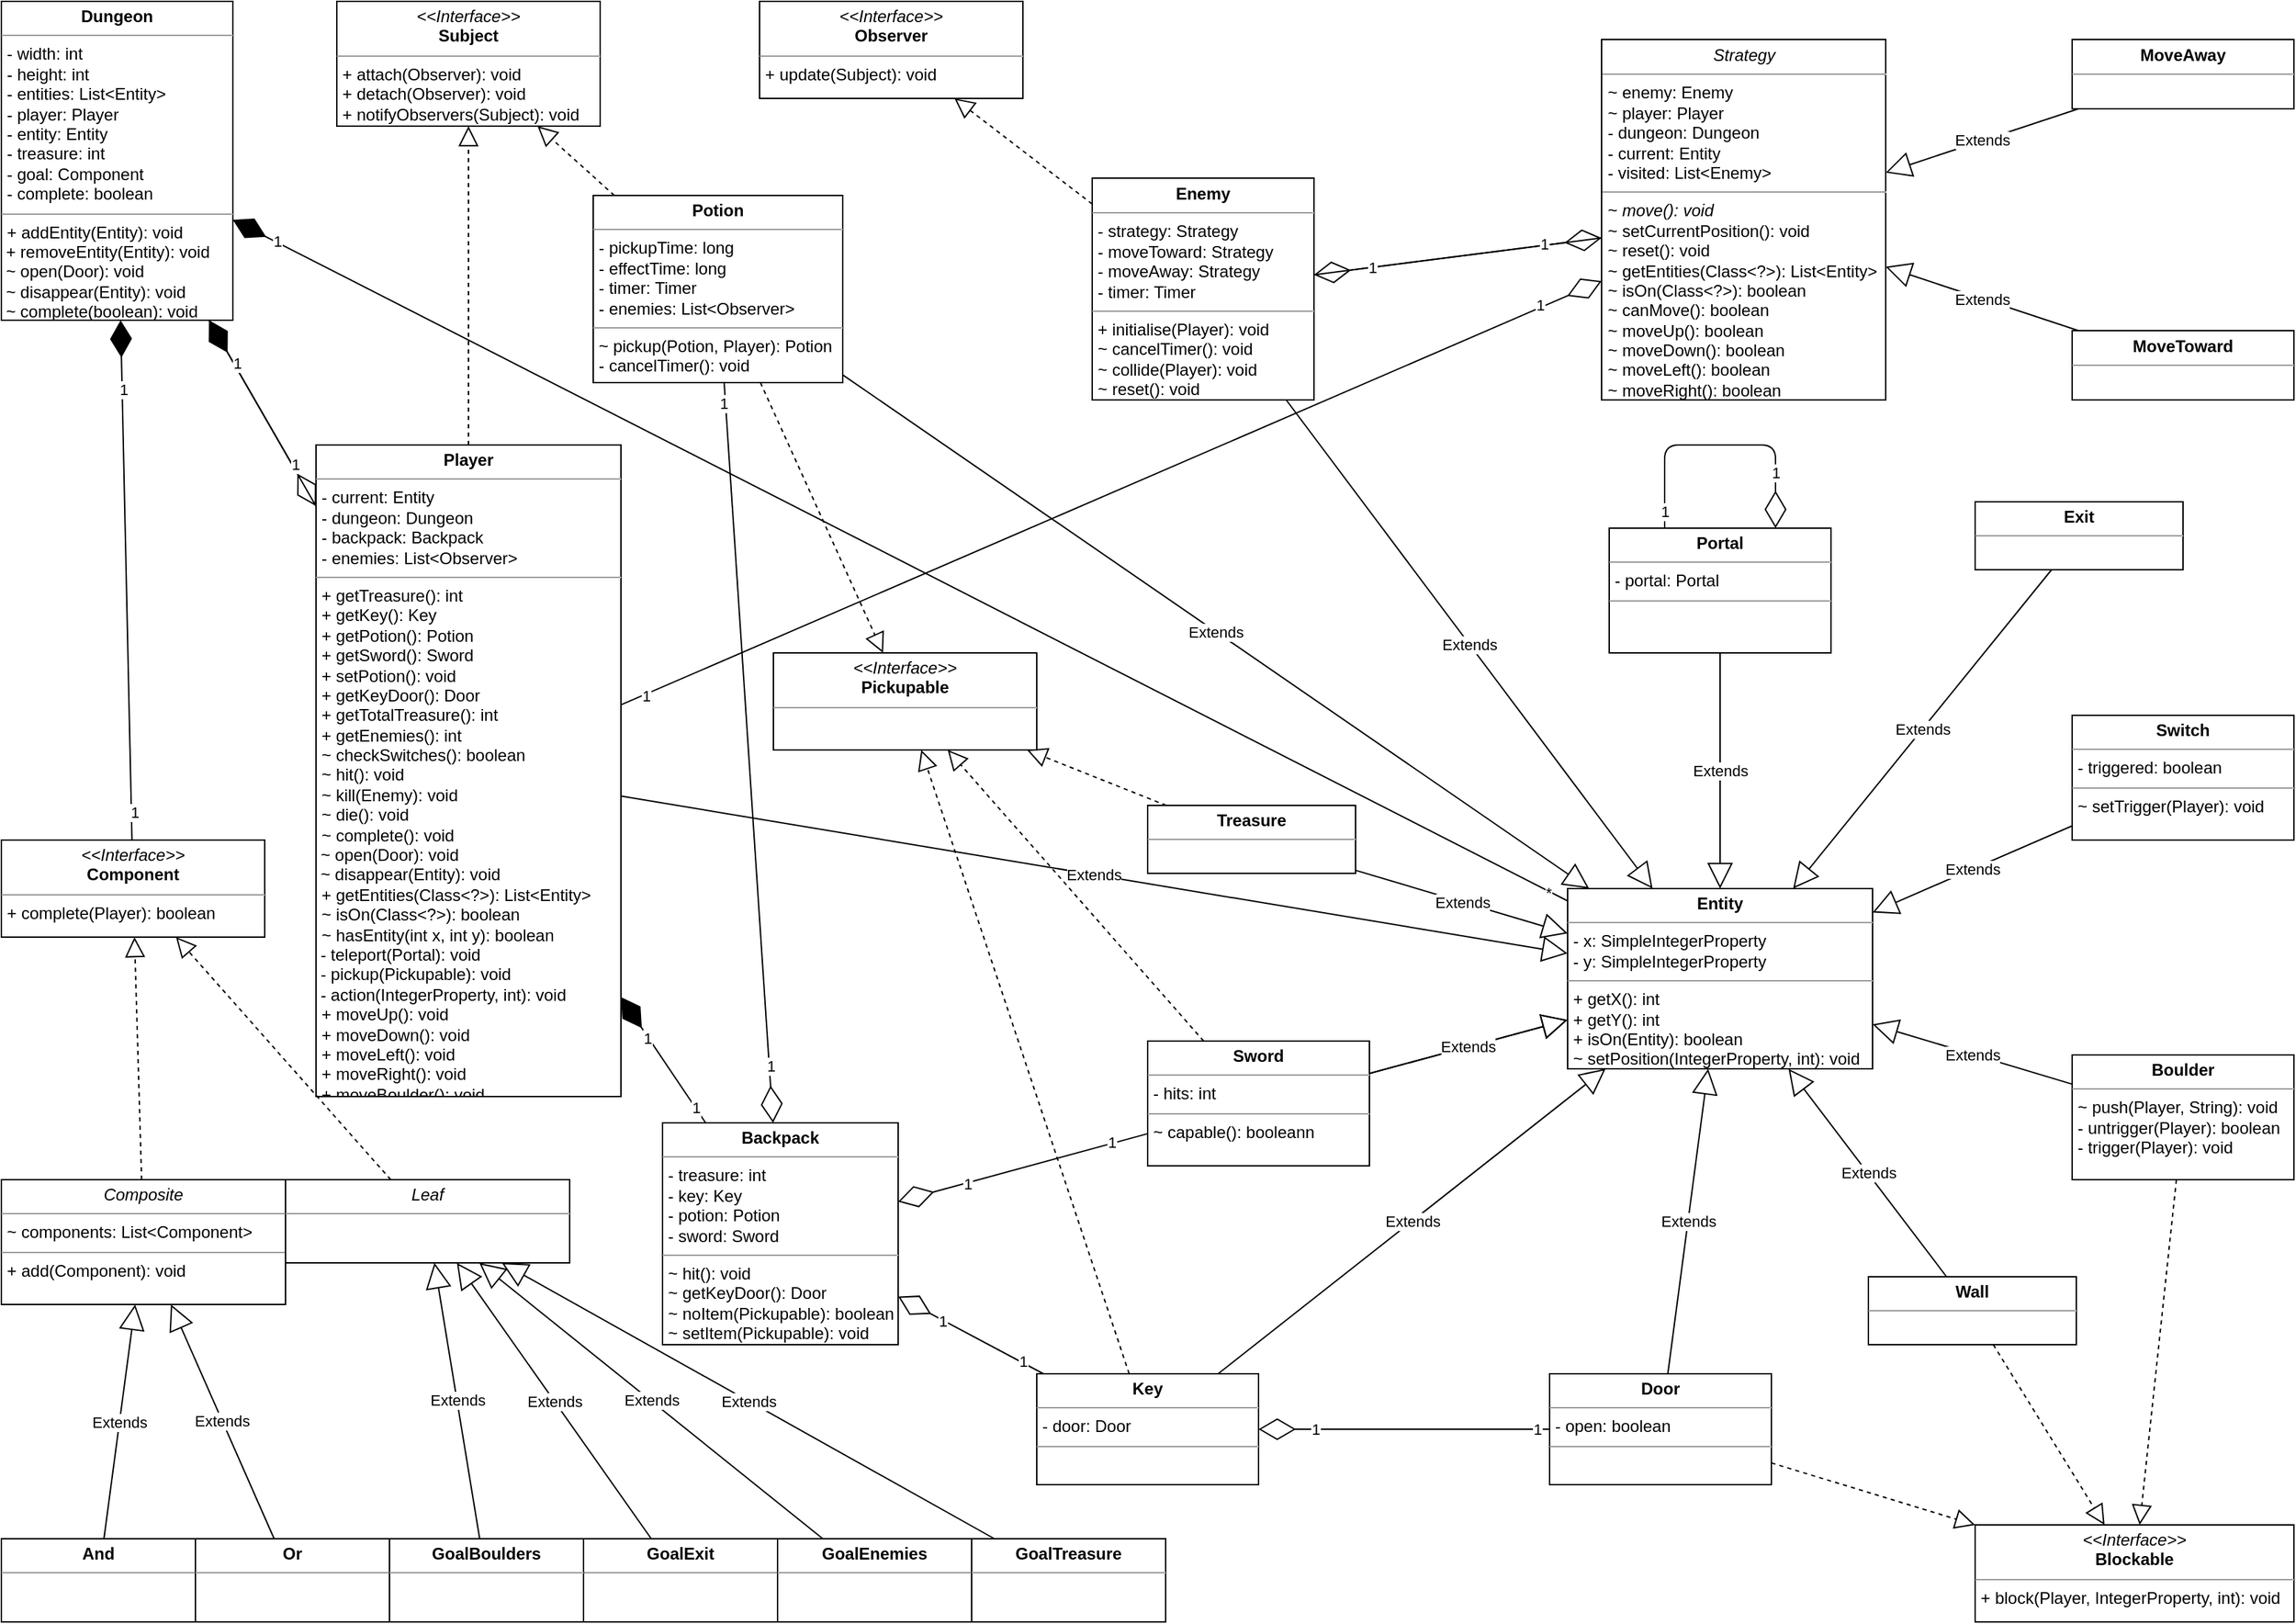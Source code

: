 <mxfile version="13.4.6" type="device"><diagram id="dGBNB9pzBKschyG0JTNg" name="Page-1"><mxGraphModel dx="2178" dy="949" grid="1" gridSize="10" guides="1" tooltips="1" connect="1" arrows="1" fold="1" page="1" pageScale="1" pageWidth="827" pageHeight="1169" math="0" shadow="0"><root><mxCell id="0"/><mxCell id="1" parent="0"/><mxCell id="4qZmEuOJbKXyAYXRWjzW-1" value="&lt;p style=&quot;margin: 0px ; margin-top: 4px ; text-align: center&quot;&gt;&lt;b&gt;Player&lt;/b&gt;&lt;/p&gt;&lt;hr size=&quot;1&quot;&gt;&lt;p style=&quot;margin: 0px ; margin-left: 4px&quot;&gt;- current: Entity&lt;br&gt;&lt;/p&gt;&lt;p style=&quot;margin: 0px ; margin-left: 4px&quot;&gt;- dungeon: Dungeon&lt;/p&gt;&lt;p style=&quot;margin: 0px ; margin-left: 4px&quot;&gt;- backpack: Backpack&lt;/p&gt;&lt;p style=&quot;margin: 0px ; margin-left: 4px&quot;&gt;- enemies: List&amp;lt;Observer&amp;gt;&lt;/p&gt;&lt;hr size=&quot;1&quot;&gt;&lt;p style=&quot;margin: 0px ; margin-left: 4px&quot;&gt;+ getTreasure(): int&lt;/p&gt;&lt;p style=&quot;margin: 0px ; margin-left: 4px&quot;&gt;+ getKey(): Key&lt;/p&gt;&lt;p style=&quot;margin: 0px ; margin-left: 4px&quot;&gt;+ getPotion(): Potion&lt;/p&gt;&lt;p style=&quot;margin: 0px ; margin-left: 4px&quot;&gt;+ getSword(): Sword&lt;/p&gt;&lt;p style=&quot;margin: 0px ; margin-left: 4px&quot;&gt;+ setPotion(): void&lt;/p&gt;&lt;p style=&quot;margin: 0px ; margin-left: 4px&quot;&gt;+ getKeyDoor(): Door&lt;br&gt;&lt;/p&gt;&lt;p style=&quot;margin: 0px ; margin-left: 4px&quot;&gt;+ getTotalTreasure(): int&lt;/p&gt;&lt;p style=&quot;margin: 0px ; margin-left: 4px&quot;&gt;+ getEnemies(): int&lt;/p&gt;&lt;p style=&quot;margin: 0px ; margin-left: 4px&quot;&gt;~ checkSwitches(): boolean&lt;/p&gt;&lt;p style=&quot;margin: 0px ; margin-left: 4px&quot;&gt;~ hit(): void&lt;/p&gt;&lt;p style=&quot;margin: 0px ; margin-left: 4px&quot;&gt;~ kill(Enemy): void&lt;/p&gt;&lt;p style=&quot;margin: 0px ; margin-left: 4px&quot;&gt;~ die(): void&lt;br&gt;&lt;/p&gt;&lt;p style=&quot;margin: 0px ; margin-left: 4px&quot;&gt;~ complete(): void&lt;br&gt;&lt;/p&gt;&amp;nbsp;~ open(Door): void&lt;br&gt;&amp;nbsp;~ disappear(Entity): void&lt;br&gt;&lt;p style=&quot;margin: 0px ; margin-left: 4px&quot;&gt;+ getEntities(Class&amp;lt;?&amp;gt;): List&amp;lt;Entity&amp;gt;&lt;/p&gt;&lt;p style=&quot;margin: 0px 0px 0px 4px&quot;&gt;~ isOn(Class&amp;lt;?&amp;gt;): boolean&lt;/p&gt;&lt;p style=&quot;margin: 0px 0px 0px 4px&quot;&gt;~ hasEntity(int x, int y): boolean&lt;/p&gt;&amp;nbsp;- teleport(Portal): void&lt;br&gt;&amp;nbsp;- pickup(Pickupable): void&lt;br&gt;&lt;div&gt;&amp;nbsp;- action(IntegerProperty, int): void&lt;/div&gt;&lt;p style=&quot;margin: 0px ; margin-left: 4px&quot;&gt;+ moveUp(): void&lt;/p&gt;&lt;p style=&quot;margin: 0px ; margin-left: 4px&quot;&gt;+ moveDown(): void&lt;br&gt;&lt;/p&gt;&lt;p style=&quot;margin: 0px ; margin-left: 4px&quot;&gt;+ moveLeft(): void&lt;br&gt;&lt;/p&gt;&lt;p style=&quot;margin: 0px ; margin-left: 4px&quot;&gt;+ moveRight(): void&lt;br&gt;&lt;/p&gt;&lt;p style=&quot;margin: 0px ; margin-left: 4px&quot;&gt;+ moveBoulder(): void&lt;/p&gt;" style="verticalAlign=top;align=left;overflow=fill;fontSize=12;fontFamily=Helvetica;html=1;" parent="1" vertex="1"><mxGeometry x="-600" y="320" width="220" height="470" as="geometry"/></mxCell><mxCell id="4qZmEuOJbKXyAYXRWjzW-6" value="&lt;p style=&quot;margin: 0px ; margin-top: 4px ; text-align: center&quot;&gt;&lt;i&gt;&amp;lt;&amp;lt;Interface&amp;gt;&amp;gt;&lt;/i&gt;&lt;br&gt;&lt;b&gt;Pickupable&lt;/b&gt;&lt;/p&gt;&lt;hr size=&quot;1&quot;&gt;&lt;p style=&quot;margin: 0px ; margin-left: 4px&quot;&gt;&lt;br&gt;&lt;/p&gt;" style="verticalAlign=top;align=left;overflow=fill;fontSize=12;fontFamily=Helvetica;html=1;" parent="1" vertex="1"><mxGeometry x="-270" y="470" width="190" height="70" as="geometry"/></mxCell><mxCell id="4qZmEuOJbKXyAYXRWjzW-15" value="&lt;p style=&quot;margin: 0px ; margin-top: 4px ; text-align: center&quot;&gt;&lt;b&gt;Entity&lt;/b&gt;&lt;/p&gt;&lt;hr size=&quot;1&quot;&gt;&lt;p style=&quot;margin: 0px ; margin-left: 4px&quot;&gt;- x: SimpleIntegerProperty&lt;/p&gt;&lt;p style=&quot;margin: 0px ; margin-left: 4px&quot;&gt;- y: SimpleIntegerProperty&lt;br&gt;&lt;/p&gt;&lt;hr size=&quot;1&quot;&gt;&lt;p style=&quot;margin: 0px 0px 0px 4px&quot;&gt;+ getX(): int&lt;/p&gt;&lt;p style=&quot;margin: 0px 0px 0px 4px&quot;&gt;+ getY(): int&lt;/p&gt;&lt;p style=&quot;margin: 0px ; margin-left: 4px&quot;&gt;+ isOn(Entity): boolean&lt;/p&gt;&lt;p style=&quot;margin: 0px ; margin-left: 4px&quot;&gt;~ setPosition(IntegerProperty, int): void&lt;br&gt;&lt;/p&gt;" style="verticalAlign=top;align=left;overflow=fill;fontSize=12;fontFamily=Helvetica;html=1;" parent="1" vertex="1"><mxGeometry x="303" y="640" width="220" height="130" as="geometry"/></mxCell><mxCell id="4qZmEuOJbKXyAYXRWjzW-17" value="&lt;p style=&quot;margin: 0px ; margin-top: 4px ; text-align: center&quot;&gt;&lt;b&gt;Wall&lt;/b&gt;&lt;/p&gt;&lt;hr size=&quot;1&quot;&gt;&lt;p style=&quot;margin: 0px ; margin-left: 4px&quot;&gt;&lt;br&gt;&lt;/p&gt;" style="verticalAlign=top;align=left;overflow=fill;fontSize=12;fontFamily=Helvetica;html=1;" parent="1" vertex="1"><mxGeometry x="520" y="920" width="150" height="49" as="geometry"/></mxCell><mxCell id="4qZmEuOJbKXyAYXRWjzW-18" value="&lt;p style=&quot;margin: 0px ; margin-top: 4px ; text-align: center&quot;&gt;&lt;b&gt;Dungeon&lt;/b&gt;&lt;/p&gt;&lt;hr size=&quot;1&quot;&gt;&lt;p style=&quot;margin: 0px ; margin-left: 4px&quot;&gt;- width: int&lt;/p&gt;&lt;p style=&quot;margin: 0px ; margin-left: 4px&quot;&gt;- height: int&lt;/p&gt;&lt;p style=&quot;margin: 0px ; margin-left: 4px&quot;&gt;- entities: List&amp;lt;Entity&amp;gt;&lt;/p&gt;&lt;p style=&quot;margin: 0px ; margin-left: 4px&quot;&gt;- player: Player&lt;/p&gt;&lt;p style=&quot;margin: 0px ; margin-left: 4px&quot;&gt;- entity: Entity&lt;br&gt;&lt;/p&gt;&lt;p style=&quot;margin: 0px ; margin-left: 4px&quot;&gt;- treasure: int&lt;/p&gt;&lt;p style=&quot;margin: 0px ; margin-left: 4px&quot;&gt;- goal: Component&lt;/p&gt;&lt;p style=&quot;margin: 0px ; margin-left: 4px&quot;&gt;- complete: boolean&lt;/p&gt;&lt;hr size=&quot;1&quot;&gt;&lt;p style=&quot;margin: 0px ; margin-left: 4px&quot;&gt;+ addEntity(Entity): void&lt;/p&gt;&amp;nbsp;+ removeEntity(Entity): void&lt;br&gt;&amp;nbsp;~ open(Door): void&lt;br&gt;&amp;nbsp;~ disappear(Entity): void&lt;br&gt;&amp;nbsp;~ complete(boolean): void" style="verticalAlign=top;align=left;overflow=fill;fontSize=12;fontFamily=Helvetica;html=1;" parent="1" vertex="1"><mxGeometry x="-827" width="167" height="230" as="geometry"/></mxCell><mxCell id="4qZmEuOJbKXyAYXRWjzW-19" value="Extends" style="endArrow=block;endSize=16;endFill=0;html=1;" parent="1" source="4qZmEuOJbKXyAYXRWjzW-17" target="4qZmEuOJbKXyAYXRWjzW-15" edge="1"><mxGeometry width="160" relative="1" as="geometry"><mxPoint x="380" y="220" as="sourcePoint"/><mxPoint x="540" y="220" as="targetPoint"/></mxGeometry></mxCell><mxCell id="4qZmEuOJbKXyAYXRWjzW-20" value="Extends" style="endArrow=block;endSize=16;endFill=0;html=1;" parent="1" source="4qZmEuOJbKXyAYXRWjzW-37" target="4qZmEuOJbKXyAYXRWjzW-15" edge="1"><mxGeometry width="160" relative="1" as="geometry"><mxPoint x="380" y="220" as="sourcePoint"/><mxPoint x="540" y="220" as="targetPoint"/></mxGeometry></mxCell><mxCell id="4qZmEuOJbKXyAYXRWjzW-22" value="" style="endArrow=diamondThin;endFill=1;endSize=24;html=1;" parent="1" source="4qZmEuOJbKXyAYXRWjzW-1" target="4qZmEuOJbKXyAYXRWjzW-18" edge="1"><mxGeometry width="160" relative="1" as="geometry"><mxPoint x="400" y="290" as="sourcePoint"/><mxPoint x="410" y="200" as="targetPoint"/></mxGeometry></mxCell><mxCell id="4qZmEuOJbKXyAYXRWjzW-23" value="" style="endArrow=diamondThin;endFill=0;endSize=24;html=1;" parent="1" source="4qZmEuOJbKXyAYXRWjzW-18" target="4qZmEuOJbKXyAYXRWjzW-1" edge="1"><mxGeometry width="160" relative="1" as="geometry"><mxPoint x="300" y="150" as="sourcePoint"/><mxPoint x="460" y="150" as="targetPoint"/></mxGeometry></mxCell><mxCell id="FSYjqo2lRWDhM0dCMN-0-17" value="1" style="edgeLabel;html=1;align=center;verticalAlign=middle;resizable=0;points=[];" parent="4qZmEuOJbKXyAYXRWjzW-23" vertex="1" connectable="0"><mxGeometry x="-0.733" relative="1" as="geometry"><mxPoint x="9.44" y="12.53" as="offset"/></mxGeometry></mxCell><mxCell id="FSYjqo2lRWDhM0dCMN-0-18" value="1" style="edgeLabel;html=1;align=center;verticalAlign=middle;resizable=0;points=[];" parent="4qZmEuOJbKXyAYXRWjzW-23" vertex="1" connectable="0"><mxGeometry x="0.709" relative="1" as="geometry"><mxPoint x="-3.79" y="-10.85" as="offset"/></mxGeometry></mxCell><mxCell id="4qZmEuOJbKXyAYXRWjzW-26" value="&lt;p style=&quot;margin: 0px ; margin-top: 4px ; text-align: center&quot;&gt;&lt;b&gt;Door&lt;/b&gt;&lt;/p&gt;&lt;hr size=&quot;1&quot;&gt;&lt;p style=&quot;margin: 0px ; margin-left: 4px&quot;&gt;- open: boolean&lt;/p&gt;&lt;hr size=&quot;1&quot;&gt;&lt;p style=&quot;margin: 0px ; margin-left: 4px&quot;&gt;&lt;br&gt;&lt;/p&gt;" style="verticalAlign=top;align=left;overflow=fill;fontSize=12;fontFamily=Helvetica;html=1;" parent="1" vertex="1"><mxGeometry x="290" y="990" width="160" height="80" as="geometry"/></mxCell><mxCell id="4qZmEuOJbKXyAYXRWjzW-27" value="&lt;p style=&quot;margin: 0px ; margin-top: 4px ; text-align: center&quot;&gt;&lt;b&gt;Key&lt;/b&gt;&lt;/p&gt;&lt;hr size=&quot;1&quot;&gt;&lt;p style=&quot;margin: 0px ; margin-left: 4px&quot;&gt;- door: Door&lt;/p&gt;&lt;hr size=&quot;1&quot;&gt;&lt;p style=&quot;margin: 0px ; margin-left: 4px&quot;&gt;&lt;br&gt;&lt;/p&gt;" style="verticalAlign=top;align=left;overflow=fill;fontSize=12;fontFamily=Helvetica;html=1;" parent="1" vertex="1"><mxGeometry x="-80" y="990" width="160" height="80" as="geometry"/></mxCell><mxCell id="4qZmEuOJbKXyAYXRWjzW-33" value="&lt;p style=&quot;margin: 0px ; margin-top: 4px ; text-align: center&quot;&gt;&lt;b&gt;Sword&lt;/b&gt;&lt;/p&gt;&lt;hr size=&quot;1&quot;&gt;&lt;p style=&quot;margin: 0px ; margin-left: 4px&quot;&gt;- hits: int&lt;/p&gt;&lt;hr size=&quot;1&quot;&gt;&lt;p style=&quot;margin: 0px ; margin-left: 4px&quot;&gt;~ capable(): booleann&lt;/p&gt;" style="verticalAlign=top;align=left;overflow=fill;fontSize=12;fontFamily=Helvetica;html=1;" parent="1" vertex="1"><mxGeometry y="750" width="160" height="90" as="geometry"/></mxCell><mxCell id="4qZmEuOJbKXyAYXRWjzW-34" value="&lt;p style=&quot;margin: 0px ; margin-top: 4px ; text-align: center&quot;&gt;&lt;b&gt;Enemy&lt;/b&gt;&lt;/p&gt;&lt;hr size=&quot;1&quot;&gt;&lt;p style=&quot;margin: 0px ; margin-left: 4px&quot;&gt;- strategy: Strategy&lt;/p&gt;&lt;p style=&quot;margin: 0px ; margin-left: 4px&quot;&gt;- moveToward: Strategy&lt;/p&gt;&lt;p style=&quot;margin: 0px ; margin-left: 4px&quot;&gt;- moveAway: Strategy&lt;/p&gt;&lt;p style=&quot;margin: 0px ; margin-left: 4px&quot;&gt;- timer: Timer&lt;/p&gt;&lt;hr size=&quot;1&quot;&gt;&lt;p style=&quot;margin: 0px ; margin-left: 4px&quot;&gt;+ initialise(Player): void&lt;/p&gt;&lt;p style=&quot;margin: 0px ; margin-left: 4px&quot;&gt;~ cancelTimer(): void&lt;/p&gt;&lt;p style=&quot;margin: 0px ; margin-left: 4px&quot;&gt;~ collide(Player): void&lt;/p&gt;&lt;p style=&quot;margin: 0px ; margin-left: 4px&quot;&gt;~ reset(): void&lt;/p&gt;" style="verticalAlign=top;align=left;overflow=fill;fontSize=12;fontFamily=Helvetica;html=1;" parent="1" vertex="1"><mxGeometry x="-40" y="127.5" width="160" height="160" as="geometry"/></mxCell><mxCell id="4qZmEuOJbKXyAYXRWjzW-35" value="&lt;p style=&quot;margin: 0px ; margin-top: 4px ; text-align: center&quot;&gt;&lt;b&gt;Portal&lt;/b&gt;&lt;/p&gt;&lt;hr size=&quot;1&quot;&gt;&lt;p style=&quot;margin: 0px ; margin-left: 4px&quot;&gt;- portal: Portal&lt;/p&gt;&lt;hr size=&quot;1&quot;&gt;&lt;p style=&quot;margin: 0px ; margin-left: 4px&quot;&gt;&lt;br&gt;&lt;/p&gt;" style="verticalAlign=top;align=left;overflow=fill;fontSize=12;fontFamily=Helvetica;html=1;" parent="1" vertex="1"><mxGeometry x="333" y="380" width="160" height="90" as="geometry"/></mxCell><mxCell id="4qZmEuOJbKXyAYXRWjzW-36" value="&lt;p style=&quot;margin: 0px ; margin-top: 4px ; text-align: center&quot;&gt;&lt;b&gt;Switch&lt;/b&gt;&lt;/p&gt;&lt;hr size=&quot;1&quot;&gt;&lt;p style=&quot;margin: 0px ; margin-left: 4px&quot;&gt;- triggered: boolean&lt;/p&gt;&lt;hr size=&quot;1&quot;&gt;&lt;p style=&quot;margin: 0px ; margin-left: 4px&quot;&gt;~ setTrigger(Player): void&lt;/p&gt;" style="verticalAlign=top;align=left;overflow=fill;fontSize=12;fontFamily=Helvetica;html=1;" parent="1" vertex="1"><mxGeometry x="667" y="515" width="160" height="90" as="geometry"/></mxCell><mxCell id="4qZmEuOJbKXyAYXRWjzW-39" value="" style="endArrow=block;dashed=1;endFill=0;endSize=12;html=1;" parent="1" source="4qZmEuOJbKXyAYXRWjzW-27" target="4qZmEuOJbKXyAYXRWjzW-6" edge="1"><mxGeometry width="160" relative="1" as="geometry"><mxPoint x="1040" y="290" as="sourcePoint"/><mxPoint x="1200" y="290" as="targetPoint"/></mxGeometry></mxCell><mxCell id="4qZmEuOJbKXyAYXRWjzW-40" value="" style="endArrow=block;dashed=1;endFill=0;endSize=12;html=1;" parent="1" source="4qZmEuOJbKXyAYXRWjzW-33" target="4qZmEuOJbKXyAYXRWjzW-6" edge="1"><mxGeometry width="160" relative="1" as="geometry"><mxPoint x="1040" y="290" as="sourcePoint"/><mxPoint x="1200" y="290" as="targetPoint"/></mxGeometry></mxCell><mxCell id="4qZmEuOJbKXyAYXRWjzW-41" value="" style="endArrow=block;dashed=1;endFill=0;endSize=12;html=1;" parent="1" source="AwDrc8x2bFWSX-xNUkbg-12" target="4qZmEuOJbKXyAYXRWjzW-6" edge="1"><mxGeometry width="160" relative="1" as="geometry"><mxPoint x="-35.882" y="560" as="sourcePoint"/><mxPoint x="1200" y="290" as="targetPoint"/></mxGeometry></mxCell><mxCell id="4qZmEuOJbKXyAYXRWjzW-42" value="" style="endArrow=block;dashed=1;endFill=0;endSize=12;html=1;" parent="1" source="4qZmEuOJbKXyAYXRWjzW-32" target="4qZmEuOJbKXyAYXRWjzW-6" edge="1"><mxGeometry width="160" relative="1" as="geometry"><mxPoint x="1040" y="290" as="sourcePoint"/><mxPoint x="1200" y="290" as="targetPoint"/></mxGeometry></mxCell><mxCell id="4qZmEuOJbKXyAYXRWjzW-45" value="Extends" style="endArrow=block;endSize=16;endFill=0;html=1;" parent="1" source="4qZmEuOJbKXyAYXRWjzW-35" target="4qZmEuOJbKXyAYXRWjzW-15" edge="1"><mxGeometry width="160" relative="1" as="geometry"><mxPoint x="670" y="290" as="sourcePoint"/><mxPoint x="830" y="290" as="targetPoint"/></mxGeometry></mxCell><mxCell id="4qZmEuOJbKXyAYXRWjzW-46" value="Extends" style="endArrow=block;endSize=16;endFill=0;html=1;" parent="1" source="4qZmEuOJbKXyAYXRWjzW-34" target="4qZmEuOJbKXyAYXRWjzW-15" edge="1"><mxGeometry width="160" relative="1" as="geometry"><mxPoint x="670" y="290" as="sourcePoint"/><mxPoint x="830" y="290" as="targetPoint"/></mxGeometry></mxCell><mxCell id="4qZmEuOJbKXyAYXRWjzW-47" value="Extends" style="endArrow=block;endSize=16;endFill=0;html=1;" parent="1" source="FSYjqo2lRWDhM0dCMN-0-36" target="4qZmEuOJbKXyAYXRWjzW-15" edge="1"><mxGeometry width="160" relative="1" as="geometry"><mxPoint x="131.001" y="980" as="sourcePoint"/><mxPoint x="830" y="290" as="targetPoint"/></mxGeometry></mxCell><mxCell id="4qZmEuOJbKXyAYXRWjzW-49" value="Extends" style="endArrow=block;endSize=16;endFill=0;html=1;" parent="1" source="4qZmEuOJbKXyAYXRWjzW-26" target="4qZmEuOJbKXyAYXRWjzW-15" edge="1"><mxGeometry width="160" relative="1" as="geometry"><mxPoint x="670" y="290" as="sourcePoint"/><mxPoint x="830" y="290" as="targetPoint"/></mxGeometry></mxCell><mxCell id="4qZmEuOJbKXyAYXRWjzW-50" value="Extends" style="endArrow=block;endSize=16;endFill=0;html=1;" parent="1" source="4qZmEuOJbKXyAYXRWjzW-33" target="4qZmEuOJbKXyAYXRWjzW-15" edge="1"><mxGeometry width="160" relative="1" as="geometry"><mxPoint x="670" y="290" as="sourcePoint"/><mxPoint x="830" y="290" as="targetPoint"/></mxGeometry></mxCell><mxCell id="4qZmEuOJbKXyAYXRWjzW-51" value="Extends" style="endArrow=block;endSize=16;endFill=0;html=1;" parent="1" source="4qZmEuOJbKXyAYXRWjzW-36" target="4qZmEuOJbKXyAYXRWjzW-15" edge="1"><mxGeometry width="160" relative="1" as="geometry"><mxPoint x="670" y="290" as="sourcePoint"/><mxPoint x="830" y="290" as="targetPoint"/></mxGeometry></mxCell><mxCell id="4qZmEuOJbKXyAYXRWjzW-52" value="Extends" style="endArrow=block;endSize=16;endFill=0;html=1;" parent="1" source="4qZmEuOJbKXyAYXRWjzW-33" target="4qZmEuOJbKXyAYXRWjzW-15" edge="1"><mxGeometry width="160" relative="1" as="geometry"><mxPoint x="1090" y="480" as="sourcePoint"/><mxPoint x="1250" y="480" as="targetPoint"/></mxGeometry></mxCell><mxCell id="4qZmEuOJbKXyAYXRWjzW-53" value="Extends" style="endArrow=block;endSize=16;endFill=0;html=1;" parent="1" source="AwDrc8x2bFWSX-xNUkbg-12" target="4qZmEuOJbKXyAYXRWjzW-15" edge="1"><mxGeometry width="160" relative="1" as="geometry"><mxPoint x="120" y="614.665" as="sourcePoint"/><mxPoint x="1241" y="510" as="targetPoint"/></mxGeometry></mxCell><mxCell id="4qZmEuOJbKXyAYXRWjzW-54" value="Extends" style="endArrow=block;endSize=16;endFill=0;html=1;" parent="1" source="4qZmEuOJbKXyAYXRWjzW-27" target="4qZmEuOJbKXyAYXRWjzW-15" edge="1"><mxGeometry width="160" relative="1" as="geometry"><mxPoint x="910" y="490" as="sourcePoint"/><mxPoint x="1070" y="490" as="targetPoint"/></mxGeometry></mxCell><mxCell id="4qZmEuOJbKXyAYXRWjzW-55" value="Extends" style="endArrow=block;endSize=16;endFill=0;html=1;" parent="1" source="4qZmEuOJbKXyAYXRWjzW-32" target="4qZmEuOJbKXyAYXRWjzW-15" edge="1"><mxGeometry width="160" relative="1" as="geometry"><mxPoint x="1010" y="490" as="sourcePoint"/><mxPoint x="1170" y="490" as="targetPoint"/></mxGeometry></mxCell><mxCell id="4qZmEuOJbKXyAYXRWjzW-37" value="&lt;p style=&quot;margin: 0px ; margin-top: 4px ; text-align: center&quot;&gt;&lt;b&gt;Boulder&lt;/b&gt;&lt;/p&gt;&lt;hr size=&quot;1&quot;&gt;&lt;p style=&quot;margin: 0px ; margin-left: 4px&quot;&gt;~ push(Player, String): void&lt;/p&gt;&lt;p style=&quot;margin: 0px ; margin-left: 4px&quot;&gt;- untrigger(Player): boolean&lt;/p&gt;&lt;p style=&quot;margin: 0px ; margin-left: 4px&quot;&gt;- trigger(Player): void&lt;br&gt;&lt;/p&gt;" style="verticalAlign=top;align=left;overflow=fill;fontSize=12;fontFamily=Helvetica;html=1;" parent="1" vertex="1"><mxGeometry x="667" y="760" width="160" height="90" as="geometry"/></mxCell><mxCell id="4qZmEuOJbKXyAYXRWjzW-56" value="Extends" style="endArrow=block;endSize=16;endFill=0;html=1;" parent="1" source="4qZmEuOJbKXyAYXRWjzW-1" target="4qZmEuOJbKXyAYXRWjzW-15" edge="1"><mxGeometry width="160" relative="1" as="geometry"><mxPoint x="474.794" y="270" as="sourcePoint"/><mxPoint x="1007.912" y="840.0" as="targetPoint"/></mxGeometry></mxCell><mxCell id="4qZmEuOJbKXyAYXRWjzW-62" value="&lt;p style=&quot;margin: 0px ; margin-top: 4px ; text-align: center&quot;&gt;&lt;i&gt;&amp;lt;&amp;lt;Interface&amp;gt;&amp;gt;&lt;/i&gt;&lt;br&gt;&lt;b&gt;Observer&lt;/b&gt;&lt;/p&gt;&lt;hr size=&quot;1&quot;&gt;&lt;p style=&quot;margin: 0px ; margin-left: 4px&quot;&gt;+ update(Subject): void&lt;br&gt;&lt;/p&gt;" style="verticalAlign=top;align=left;overflow=fill;fontSize=12;fontFamily=Helvetica;html=1;" parent="1" vertex="1"><mxGeometry x="-280" width="190" height="70" as="geometry"/></mxCell><mxCell id="4qZmEuOJbKXyAYXRWjzW-63" value="&lt;p style=&quot;margin: 0px ; margin-top: 4px ; text-align: center&quot;&gt;&lt;i&gt;&amp;lt;&amp;lt;Interface&amp;gt;&amp;gt;&lt;/i&gt;&lt;br&gt;&lt;b&gt;Subject&lt;/b&gt;&lt;/p&gt;&lt;hr size=&quot;1&quot;&gt;&lt;p style=&quot;margin: 0px ; margin-left: 4px&quot;&gt;+ attach(Observer): void&lt;br&gt;&lt;/p&gt;&lt;p style=&quot;margin: 0px ; margin-left: 4px&quot;&gt;+ detach(Observer): void&lt;br&gt;&lt;/p&gt;&lt;p style=&quot;margin: 0px ; margin-left: 4px&quot;&gt;+ notifyObservers(Subject): void&lt;/p&gt;" style="verticalAlign=top;align=left;overflow=fill;fontSize=12;fontFamily=Helvetica;html=1;" parent="1" vertex="1"><mxGeometry x="-585" width="190" height="90" as="geometry"/></mxCell><mxCell id="4qZmEuOJbKXyAYXRWjzW-65" value="" style="endArrow=block;dashed=1;endFill=0;endSize=12;html=1;" parent="1" source="4qZmEuOJbKXyAYXRWjzW-34" target="4qZmEuOJbKXyAYXRWjzW-62" edge="1"><mxGeometry width="160" relative="1" as="geometry"><mxPoint x="360.0" y="768.134" as="sourcePoint"/><mxPoint x="260" y="870" as="targetPoint"/></mxGeometry></mxCell><mxCell id="4qZmEuOJbKXyAYXRWjzW-66" value="" style="endArrow=block;dashed=1;endFill=0;endSize=12;html=1;" parent="1" source="4qZmEuOJbKXyAYXRWjzW-1" target="4qZmEuOJbKXyAYXRWjzW-63" edge="1"><mxGeometry width="160" relative="1" as="geometry"><mxPoint x="370.0" y="778.134" as="sourcePoint"/><mxPoint x="210.0" y="804.403" as="targetPoint"/></mxGeometry></mxCell><mxCell id="_rM12HRmOFVxAwP59w3v-1" value="&lt;p style=&quot;margin: 0px ; margin-top: 4px ; text-align: center&quot;&gt;&lt;i&gt;&amp;lt;&amp;lt;Interface&amp;gt;&amp;gt;&lt;/i&gt;&lt;br&gt;&lt;b&gt;Blockable&lt;/b&gt;&lt;/p&gt;&lt;hr size=&quot;1&quot;&gt;&lt;p style=&quot;margin: 0px ; margin-left: 4px&quot;&gt;+ block(Player, IntegerProperty, int): void&lt;br&gt;&lt;/p&gt;" style="verticalAlign=top;align=left;overflow=fill;fontSize=12;fontFamily=Helvetica;html=1;" parent="1" vertex="1"><mxGeometry x="597" y="1099" width="230" height="70" as="geometry"/></mxCell><mxCell id="_rM12HRmOFVxAwP59w3v-2" value="" style="endArrow=block;dashed=1;endFill=0;endSize=12;html=1;" parent="1" source="4qZmEuOJbKXyAYXRWjzW-17" target="_rM12HRmOFVxAwP59w3v-1" edge="1"><mxGeometry width="160" relative="1" as="geometry"><mxPoint x="1240" y="1010" as="sourcePoint"/><mxPoint x="1400" y="1010" as="targetPoint"/></mxGeometry></mxCell><mxCell id="_rM12HRmOFVxAwP59w3v-3" value="" style="endArrow=block;dashed=1;endFill=0;endSize=12;html=1;" parent="1" source="4qZmEuOJbKXyAYXRWjzW-37" target="_rM12HRmOFVxAwP59w3v-1" edge="1"><mxGeometry width="160" relative="1" as="geometry"><mxPoint x="1240" y="1010" as="sourcePoint"/><mxPoint x="1400" y="1010" as="targetPoint"/></mxGeometry></mxCell><mxCell id="_rM12HRmOFVxAwP59w3v-4" value="" style="endArrow=block;dashed=1;endFill=0;endSize=12;html=1;" parent="1" source="4qZmEuOJbKXyAYXRWjzW-26" target="_rM12HRmOFVxAwP59w3v-1" edge="1"><mxGeometry width="160" relative="1" as="geometry"><mxPoint x="1240" y="1010" as="sourcePoint"/><mxPoint x="1400" y="1010" as="targetPoint"/></mxGeometry></mxCell><mxCell id="VdxL3E21UM0IVZi_95-D-2" value="" style="endArrow=diamondThin;endFill=0;endSize=24;html=1;" parent="1" source="4qZmEuOJbKXyAYXRWjzW-26" target="4qZmEuOJbKXyAYXRWjzW-27" edge="1"><mxGeometry width="160" relative="1" as="geometry"><mxPoint x="1160" y="890" as="sourcePoint"/><mxPoint x="1320" y="890" as="targetPoint"/></mxGeometry></mxCell><mxCell id="FSYjqo2lRWDhM0dCMN-0-47" value="1" style="edgeLabel;html=1;align=center;verticalAlign=middle;resizable=0;points=[];" parent="VdxL3E21UM0IVZi_95-D-2" vertex="1" connectable="0"><mxGeometry x="0.472" relative="1" as="geometry"><mxPoint x="-15.24" as="offset"/></mxGeometry></mxCell><mxCell id="FSYjqo2lRWDhM0dCMN-0-48" value="1" style="edgeLabel;html=1;align=center;verticalAlign=middle;resizable=0;points=[];" parent="VdxL3E21UM0IVZi_95-D-2" vertex="1" connectable="0"><mxGeometry x="-0.779" relative="1" as="geometry"><mxPoint x="13.33" as="offset"/></mxGeometry></mxCell><mxCell id="9vTCtSEXBDnw1rzIaKb8-1" value="&lt;p style=&quot;margin: 0px ; margin-top: 4px ; text-align: center&quot;&gt;&lt;i&gt;&amp;lt;&amp;lt;Interface&amp;gt;&amp;gt;&lt;/i&gt;&lt;br&gt;&lt;b&gt;Component&lt;/b&gt;&lt;/p&gt;&lt;hr size=&quot;1&quot;&gt;&lt;p style=&quot;margin: 0px ; margin-left: 4px&quot;&gt;+ complete(Player): boolean&lt;/p&gt;" style="verticalAlign=top;align=left;overflow=fill;fontSize=12;fontFamily=Helvetica;html=1;" parent="1" vertex="1"><mxGeometry x="-827" y="605" width="190" height="70" as="geometry"/></mxCell><mxCell id="9vTCtSEXBDnw1rzIaKb8-3" value="&lt;p style=&quot;margin: 0px ; margin-top: 4px ; text-align: center&quot;&gt;&lt;b&gt;And&lt;/b&gt;&lt;/p&gt;&lt;hr size=&quot;1&quot;&gt;&lt;div style=&quot;height: 2px&quot;&gt;&lt;/div&gt;" style="verticalAlign=top;align=left;overflow=fill;fontSize=12;fontFamily=Helvetica;html=1;" parent="1" vertex="1"><mxGeometry x="-827" y="1109" width="140" height="60" as="geometry"/></mxCell><mxCell id="9vTCtSEXBDnw1rzIaKb8-4" value="" style="endArrow=block;dashed=1;endFill=0;endSize=12;html=1;" parent="1" source="9vTCtSEXBDnw1rzIaKb8-6" target="9vTCtSEXBDnw1rzIaKb8-1" edge="1"><mxGeometry width="160" relative="1" as="geometry"><mxPoint x="110" y="600" as="sourcePoint"/><mxPoint x="330" y="840" as="targetPoint"/></mxGeometry></mxCell><mxCell id="9vTCtSEXBDnw1rzIaKb8-6" value="&lt;p style=&quot;margin: 0px ; margin-top: 4px ; text-align: center&quot;&gt;&lt;i&gt;Composite&lt;/i&gt;&lt;/p&gt;&lt;hr size=&quot;1&quot;&gt;&lt;p style=&quot;margin: 0px ; margin-left: 4px&quot;&gt;~ components: List&amp;lt;Component&amp;gt;&lt;/p&gt;&lt;hr size=&quot;1&quot;&gt;&lt;p style=&quot;margin: 0px ; margin-left: 4px&quot;&gt;+ add(Component): void&lt;/p&gt;" style="verticalAlign=top;align=left;overflow=fill;fontSize=12;fontFamily=Helvetica;html=1;" parent="1" vertex="1"><mxGeometry x="-827" y="850" width="205" height="90" as="geometry"/></mxCell><mxCell id="9vTCtSEXBDnw1rzIaKb8-7" value="" style="endArrow=block;dashed=1;endFill=0;endSize=12;html=1;" parent="1" source="9vTCtSEXBDnw1rzIaKb8-12" target="9vTCtSEXBDnw1rzIaKb8-1" edge="1"><mxGeometry width="160" relative="1" as="geometry"><mxPoint x="170" y="650" as="sourcePoint"/><mxPoint x="330" y="650" as="targetPoint"/></mxGeometry></mxCell><mxCell id="9vTCtSEXBDnw1rzIaKb8-8" value="&lt;p style=&quot;margin: 0px ; margin-top: 4px ; text-align: center&quot;&gt;&lt;b&gt;Or&lt;/b&gt;&lt;/p&gt;&lt;hr size=&quot;1&quot;&gt;&lt;div style=&quot;height: 2px&quot;&gt;&lt;/div&gt;" style="verticalAlign=top;align=left;overflow=fill;fontSize=12;fontFamily=Helvetica;html=1;" parent="1" vertex="1"><mxGeometry x="-687" y="1109" width="140" height="60" as="geometry"/></mxCell><mxCell id="9vTCtSEXBDnw1rzIaKb8-10" value="Extends" style="endArrow=block;endSize=16;endFill=0;html=1;" parent="1" source="9vTCtSEXBDnw1rzIaKb8-3" target="9vTCtSEXBDnw1rzIaKb8-6" edge="1"><mxGeometry width="160" relative="1" as="geometry"><mxPoint x="-510" y="650" as="sourcePoint"/><mxPoint x="-350" y="650" as="targetPoint"/></mxGeometry></mxCell><mxCell id="9vTCtSEXBDnw1rzIaKb8-11" value="Extends" style="endArrow=block;endSize=16;endFill=0;html=1;" parent="1" source="9vTCtSEXBDnw1rzIaKb8-8" target="9vTCtSEXBDnw1rzIaKb8-6" edge="1"><mxGeometry width="160" relative="1" as="geometry"><mxPoint x="-550" y="670" as="sourcePoint"/><mxPoint x="-390" y="670" as="targetPoint"/></mxGeometry></mxCell><mxCell id="9vTCtSEXBDnw1rzIaKb8-12" value="&lt;p style=&quot;margin: 0px ; margin-top: 4px ; text-align: center&quot;&gt;&lt;i&gt;Leaf&lt;/i&gt;&lt;/p&gt;&lt;hr size=&quot;1&quot;&gt;&lt;p style=&quot;margin: 0px ; margin-left: 4px&quot;&gt;&lt;br&gt;&lt;/p&gt;" style="verticalAlign=top;align=left;overflow=fill;fontSize=12;fontFamily=Helvetica;html=1;" parent="1" vertex="1"><mxGeometry x="-622" y="850" width="205" height="60" as="geometry"/></mxCell><mxCell id="9vTCtSEXBDnw1rzIaKb8-13" value="&lt;p style=&quot;margin: 0px ; margin-top: 4px ; text-align: center&quot;&gt;&lt;b&gt;GoalExit&lt;/b&gt;&lt;/p&gt;&lt;hr size=&quot;1&quot;&gt;&lt;div style=&quot;height: 2px&quot;&gt;&lt;/div&gt;" style="verticalAlign=top;align=left;overflow=fill;fontSize=12;fontFamily=Helvetica;html=1;" parent="1" vertex="1"><mxGeometry x="-407" y="1109" width="140" height="60" as="geometry"/></mxCell><mxCell id="9vTCtSEXBDnw1rzIaKb8-14" value="&lt;p style=&quot;margin: 0px ; margin-top: 4px ; text-align: center&quot;&gt;&lt;b&gt;GoalBoulders&lt;/b&gt;&lt;/p&gt;&lt;hr size=&quot;1&quot;&gt;&lt;div style=&quot;height: 2px&quot;&gt;&lt;/div&gt;" style="verticalAlign=top;align=left;overflow=fill;fontSize=12;fontFamily=Helvetica;html=1;" parent="1" vertex="1"><mxGeometry x="-547" y="1109" width="140" height="60" as="geometry"/></mxCell><mxCell id="9vTCtSEXBDnw1rzIaKb8-15" value="&lt;p style=&quot;margin: 0px ; margin-top: 4px ; text-align: center&quot;&gt;&lt;b&gt;GoalEnemies&lt;/b&gt;&lt;/p&gt;&lt;hr size=&quot;1&quot;&gt;&lt;div style=&quot;height: 2px&quot;&gt;&lt;/div&gt;" style="verticalAlign=top;align=left;overflow=fill;fontSize=12;fontFamily=Helvetica;html=1;" parent="1" vertex="1"><mxGeometry x="-267" y="1109" width="140" height="60" as="geometry"/></mxCell><mxCell id="9vTCtSEXBDnw1rzIaKb8-16" value="&lt;p style=&quot;margin: 0px ; margin-top: 4px ; text-align: center&quot;&gt;&lt;b&gt;GoalTreasure&lt;/b&gt;&lt;br&gt;&lt;/p&gt;&lt;hr size=&quot;1&quot;&gt;&lt;div style=&quot;height: 2px&quot;&gt;&lt;/div&gt;" style="verticalAlign=top;align=left;overflow=fill;fontSize=12;fontFamily=Helvetica;html=1;" parent="1" vertex="1"><mxGeometry x="-127" y="1109" width="140" height="60" as="geometry"/></mxCell><mxCell id="9vTCtSEXBDnw1rzIaKb8-17" value="Extends" style="endArrow=block;endSize=16;endFill=0;html=1;" parent="1" source="9vTCtSEXBDnw1rzIaKb8-16" target="9vTCtSEXBDnw1rzIaKb8-12" edge="1"><mxGeometry width="160" relative="1" as="geometry"><mxPoint x="-620.244" y="970.0" as="sourcePoint"/><mxPoint x="-677.634" y="840.0" as="targetPoint"/></mxGeometry></mxCell><mxCell id="9vTCtSEXBDnw1rzIaKb8-18" value="Extends" style="endArrow=block;endSize=16;endFill=0;html=1;" parent="1" source="9vTCtSEXBDnw1rzIaKb8-14" target="9vTCtSEXBDnw1rzIaKb8-12" edge="1"><mxGeometry width="160" relative="1" as="geometry"><mxPoint x="-610.244" y="980.0" as="sourcePoint"/><mxPoint x="-667.634" y="850.0" as="targetPoint"/></mxGeometry></mxCell><mxCell id="9vTCtSEXBDnw1rzIaKb8-19" value="Extends" style="endArrow=block;endSize=16;endFill=0;html=1;" parent="1" source="9vTCtSEXBDnw1rzIaKb8-13" target="9vTCtSEXBDnw1rzIaKb8-12" edge="1"><mxGeometry width="160" relative="1" as="geometry"><mxPoint x="-600.244" y="990.0" as="sourcePoint"/><mxPoint x="-657.634" y="860.0" as="targetPoint"/></mxGeometry></mxCell><mxCell id="9vTCtSEXBDnw1rzIaKb8-20" value="Extends" style="endArrow=block;endSize=16;endFill=0;html=1;" parent="1" source="9vTCtSEXBDnw1rzIaKb8-15" target="9vTCtSEXBDnw1rzIaKb8-12" edge="1"><mxGeometry width="160" relative="1" as="geometry"><mxPoint x="-590.244" y="1000.0" as="sourcePoint"/><mxPoint x="-647.634" y="870.0" as="targetPoint"/></mxGeometry></mxCell><mxCell id="9vTCtSEXBDnw1rzIaKb8-21" value="&lt;p style=&quot;margin: 0px ; margin-top: 4px ; text-align: center&quot;&gt;&lt;b&gt;Backpack&lt;/b&gt;&lt;/p&gt;&lt;hr size=&quot;1&quot;&gt;&lt;p style=&quot;margin: 0px ; margin-left: 4px&quot;&gt;- treasure: int&lt;/p&gt;&lt;p style=&quot;margin: 0px ; margin-left: 4px&quot;&gt;- key: Key&lt;/p&gt;&lt;p style=&quot;margin: 0px ; margin-left: 4px&quot;&gt;- potion: Potion&lt;/p&gt;&lt;p style=&quot;margin: 0px ; margin-left: 4px&quot;&gt;- sword: Sword&lt;/p&gt;&lt;hr size=&quot;1&quot;&gt;&lt;p style=&quot;margin: 0px ; margin-left: 4px&quot;&gt;~ hit(): void&lt;/p&gt;&lt;p style=&quot;margin: 0px ; margin-left: 4px&quot;&gt;~ getKeyDoor(): Door&lt;/p&gt;&lt;p style=&quot;margin: 0px ; margin-left: 4px&quot;&gt;~ noItem(Pickupable): boolean&lt;/p&gt;&lt;p style=&quot;margin: 0px ; margin-left: 4px&quot;&gt;~ setItem(Pickupable): void&lt;/p&gt;" style="verticalAlign=top;align=left;overflow=fill;fontSize=12;fontFamily=Helvetica;html=1;" parent="1" vertex="1"><mxGeometry x="-350" y="809" width="170" height="160" as="geometry"/></mxCell><mxCell id="9vTCtSEXBDnw1rzIaKb8-24" value="" style="endArrow=diamondThin;endFill=1;endSize=24;html=1;" parent="1" source="9vTCtSEXBDnw1rzIaKb8-21" target="4qZmEuOJbKXyAYXRWjzW-1" edge="1"><mxGeometry width="160" relative="1" as="geometry"><mxPoint x="390" y="540" as="sourcePoint"/><mxPoint x="550" y="540" as="targetPoint"/></mxGeometry></mxCell><mxCell id="FSYjqo2lRWDhM0dCMN-0-27" value="1" style="edgeLabel;html=1;align=center;verticalAlign=middle;resizable=0;points=[];" parent="9vTCtSEXBDnw1rzIaKb8-24" vertex="1" connectable="0"><mxGeometry x="0.768" relative="1" as="geometry"><mxPoint x="12.05" y="18.48" as="offset"/></mxGeometry></mxCell><mxCell id="FSYjqo2lRWDhM0dCMN-0-28" value="1" style="edgeLabel;html=1;align=center;verticalAlign=middle;resizable=0;points=[];" parent="9vTCtSEXBDnw1rzIaKb8-24" vertex="1" connectable="0"><mxGeometry x="-0.868" y="2" relative="1" as="geometry"><mxPoint x="-1.82" y="-6.41" as="offset"/></mxGeometry></mxCell><mxCell id="9vTCtSEXBDnw1rzIaKb8-25" value="" style="endArrow=diamondThin;endFill=0;endSize=24;html=1;" parent="1" source="4qZmEuOJbKXyAYXRWjzW-27" target="9vTCtSEXBDnw1rzIaKb8-21" edge="1"><mxGeometry width="160" relative="1" as="geometry"><mxPoint x="1060" y="520" as="sourcePoint"/><mxPoint x="1220" y="520" as="targetPoint"/></mxGeometry></mxCell><mxCell id="FSYjqo2lRWDhM0dCMN-0-33" value="1" style="edgeLabel;html=1;align=center;verticalAlign=middle;resizable=0;points=[];" parent="9vTCtSEXBDnw1rzIaKb8-25" vertex="1" connectable="0"><mxGeometry x="0.636" relative="1" as="geometry"><mxPoint x="12.9" y="7.49" as="offset"/></mxGeometry></mxCell><mxCell id="FSYjqo2lRWDhM0dCMN-0-34" value="1" style="edgeLabel;html=1;align=center;verticalAlign=middle;resizable=0;points=[];" parent="9vTCtSEXBDnw1rzIaKb8-25" vertex="1" connectable="0"><mxGeometry x="-0.83" y="1" relative="1" as="geometry"><mxPoint x="-6.15" y="-5.41" as="offset"/></mxGeometry></mxCell><mxCell id="9vTCtSEXBDnw1rzIaKb8-29" value="" style="endArrow=diamondThin;endFill=1;endSize=24;html=1;" parent="1" source="9vTCtSEXBDnw1rzIaKb8-1" target="4qZmEuOJbKXyAYXRWjzW-18" edge="1"><mxGeometry width="160" relative="1" as="geometry"><mxPoint x="-60" y="360" as="sourcePoint"/><mxPoint x="100" y="360" as="targetPoint"/></mxGeometry></mxCell><mxCell id="FSYjqo2lRWDhM0dCMN-0-15" value="1" style="edgeLabel;html=1;align=center;verticalAlign=middle;resizable=0;points=[];" parent="9vTCtSEXBDnw1rzIaKb8-29" vertex="1" connectable="0"><mxGeometry x="0.562" relative="1" as="geometry"><mxPoint y="-32.21" as="offset"/></mxGeometry></mxCell><mxCell id="FSYjqo2lRWDhM0dCMN-0-16" value="1" style="edgeLabel;html=1;align=center;verticalAlign=middle;resizable=0;points=[];" parent="9vTCtSEXBDnw1rzIaKb8-29" vertex="1" connectable="0"><mxGeometry x="-0.81" y="-1" relative="1" as="geometry"><mxPoint x="1" y="15.73" as="offset"/></mxGeometry></mxCell><mxCell id="FSYjqo2lRWDhM0dCMN-0-2" value="&lt;p style=&quot;margin: 0px ; margin-top: 4px ; text-align: center&quot;&gt;&lt;i&gt;Strategy&lt;/i&gt;&lt;/p&gt;&lt;hr size=&quot;1&quot;&gt;&lt;p style=&quot;margin: 0px ; margin-left: 4px&quot;&gt;~ enemy: Enemy&lt;br&gt;&lt;/p&gt;&lt;p style=&quot;margin: 0px ; margin-left: 4px&quot;&gt;~ player: Player&lt;/p&gt;&lt;p style=&quot;margin: 0px ; margin-left: 4px&quot;&gt;- dungeon: Dungeon&lt;br&gt;&lt;/p&gt;&lt;p style=&quot;margin: 0px ; margin-left: 4px&quot;&gt;- current: Entity&lt;/p&gt;&lt;p style=&quot;margin: 0px ; margin-left: 4px&quot;&gt;- visited: List&amp;lt;Enemy&amp;gt;&lt;/p&gt;&lt;hr size=&quot;1&quot;&gt;&lt;p style=&quot;margin: 0px ; margin-left: 4px&quot;&gt;~ &lt;i&gt;move(): void&lt;/i&gt;&lt;/p&gt;&lt;p style=&quot;margin: 0px ; margin-left: 4px&quot;&gt;~ setCurrentPosition(): void&lt;/p&gt;&lt;p style=&quot;margin: 0px ; margin-left: 4px&quot;&gt;~ reset(): void&lt;/p&gt;&lt;p style=&quot;margin: 0px ; margin-left: 4px&quot;&gt;~ getEntities(Class&amp;lt;?&amp;gt;): List&amp;lt;Entity&amp;gt;&lt;/p&gt;&lt;p style=&quot;margin: 0px ; margin-left: 4px&quot;&gt;~ isOn(Class&amp;lt;?&amp;gt;): boolean&lt;/p&gt;&lt;p style=&quot;margin: 0px ; margin-left: 4px&quot;&gt;~ canMove(): boolean&lt;/p&gt;&lt;p style=&quot;margin: 0px ; margin-left: 4px&quot;&gt;~ moveUp(): boolean&lt;/p&gt;&lt;p style=&quot;margin: 0px ; margin-left: 4px&quot;&gt;~ moveDown(): boolean&lt;br&gt;&lt;/p&gt;&lt;p style=&quot;margin: 0px ; margin-left: 4px&quot;&gt;~ moveLeft(): boolean&lt;br&gt;&lt;/p&gt;&lt;p style=&quot;margin: 0px ; margin-left: 4px&quot;&gt;~ moveRight(): boolean&lt;/p&gt;" style="verticalAlign=top;align=left;overflow=fill;fontSize=12;fontFamily=Helvetica;html=1;" parent="1" vertex="1"><mxGeometry x="327.5" y="27.5" width="205" height="260" as="geometry"/></mxCell><mxCell id="FSYjqo2lRWDhM0dCMN-0-3" value="&lt;p style=&quot;margin: 0px ; margin-top: 4px ; text-align: center&quot;&gt;&lt;b&gt;MoveAway&lt;/b&gt;&lt;/p&gt;&lt;hr size=&quot;1&quot;&gt;&lt;p style=&quot;margin: 0px ; margin-left: 4px&quot;&gt;&lt;br&gt;&lt;/p&gt;" style="verticalAlign=top;align=left;overflow=fill;fontSize=12;fontFamily=Helvetica;html=1;" parent="1" vertex="1"><mxGeometry x="667" y="27.5" width="160" height="50" as="geometry"/></mxCell><mxCell id="FSYjqo2lRWDhM0dCMN-0-4" value="&lt;p style=&quot;margin: 0px ; margin-top: 4px ; text-align: center&quot;&gt;&lt;b&gt;MoveToward&lt;/b&gt;&lt;/p&gt;&lt;hr size=&quot;1&quot;&gt;&lt;p style=&quot;margin: 0px ; margin-left: 4px&quot;&gt;&lt;br&gt;&lt;/p&gt;" style="verticalAlign=top;align=left;overflow=fill;fontSize=12;fontFamily=Helvetica;html=1;" parent="1" vertex="1"><mxGeometry x="667" y="237.5" width="160" height="50" as="geometry"/></mxCell><mxCell id="FSYjqo2lRWDhM0dCMN-0-5" value="Extends" style="endArrow=block;endSize=16;endFill=0;html=1;" parent="1" source="FSYjqo2lRWDhM0dCMN-0-4" target="FSYjqo2lRWDhM0dCMN-0-2" edge="1"><mxGeometry width="160" relative="1" as="geometry"><mxPoint x="190" y="390" as="sourcePoint"/><mxPoint x="350" y="390" as="targetPoint"/></mxGeometry></mxCell><mxCell id="FSYjqo2lRWDhM0dCMN-0-6" value="Extends" style="endArrow=block;endSize=16;endFill=0;html=1;" parent="1" source="FSYjqo2lRWDhM0dCMN-0-3" target="FSYjqo2lRWDhM0dCMN-0-2" edge="1"><mxGeometry width="160" relative="1" as="geometry"><mxPoint x="190" y="390" as="sourcePoint"/><mxPoint x="350" y="390" as="targetPoint"/></mxGeometry></mxCell><mxCell id="4qZmEuOJbKXyAYXRWjzW-32" value="&lt;p style=&quot;margin: 0px ; margin-top: 4px ; text-align: center&quot;&gt;&lt;b&gt;Potion&lt;/b&gt;&lt;/p&gt;&lt;hr size=&quot;1&quot;&gt;&lt;p style=&quot;margin: 0px ; margin-left: 4px&quot;&gt;- pickupTime: long&lt;/p&gt;&lt;p style=&quot;margin: 0px ; margin-left: 4px&quot;&gt;- effectTime: long&lt;/p&gt;&lt;p style=&quot;margin: 0px ; margin-left: 4px&quot;&gt;- timer: Timer&lt;/p&gt;&lt;p style=&quot;margin: 0px ; margin-left: 4px&quot;&gt;- enemies: List&amp;lt;Observer&amp;gt;&lt;/p&gt;&lt;hr size=&quot;1&quot;&gt;&lt;p style=&quot;margin: 0px ; margin-left: 4px&quot;&gt;~ pickup(Potion, Player): Potion&lt;/p&gt;&lt;p style=&quot;margin: 0px ; margin-left: 4px&quot;&gt;- cancelTimer(): void&lt;/p&gt;" style="verticalAlign=top;align=left;overflow=fill;fontSize=12;fontFamily=Helvetica;html=1;" parent="1" vertex="1"><mxGeometry x="-400" y="140" width="180" height="135" as="geometry"/></mxCell><mxCell id="FSYjqo2lRWDhM0dCMN-0-29" value="" style="endArrow=block;dashed=1;endFill=0;endSize=12;html=1;" parent="1" source="4qZmEuOJbKXyAYXRWjzW-32" target="4qZmEuOJbKXyAYXRWjzW-63" edge="1"><mxGeometry width="160" relative="1" as="geometry"><mxPoint x="50" y="330" as="sourcePoint"/><mxPoint x="210" y="330" as="targetPoint"/></mxGeometry></mxCell><mxCell id="FSYjqo2lRWDhM0dCMN-0-36" value="&lt;p style=&quot;margin: 0px ; margin-top: 4px ; text-align: center&quot;&gt;&lt;b&gt;Exit&lt;/b&gt;&lt;/p&gt;&lt;hr size=&quot;1&quot;&gt;&lt;p style=&quot;margin: 0px ; margin-left: 4px&quot;&gt;&lt;br&gt;&lt;/p&gt;" style="verticalAlign=top;align=left;overflow=fill;fontSize=12;fontFamily=Helvetica;html=1;" parent="1" vertex="1"><mxGeometry x="597" y="361" width="150" height="49" as="geometry"/></mxCell><mxCell id="FSYjqo2lRWDhM0dCMN-0-38" value="" style="endArrow=diamondThin;endFill=0;endSize=24;html=1;" parent="1" source="4qZmEuOJbKXyAYXRWjzW-32" target="9vTCtSEXBDnw1rzIaKb8-21" edge="1"><mxGeometry width="160" relative="1" as="geometry"><mxPoint x="-190" y="600" as="sourcePoint"/><mxPoint x="-30" y="600" as="targetPoint"/></mxGeometry></mxCell><mxCell id="FSYjqo2lRWDhM0dCMN-0-39" value="1" style="edgeLabel;html=1;align=center;verticalAlign=middle;resizable=0;points=[];" parent="FSYjqo2lRWDhM0dCMN-0-38" vertex="1" connectable="0"><mxGeometry x="-0.906" y="-2" relative="1" as="geometry"><mxPoint y="-9.91" as="offset"/></mxGeometry></mxCell><mxCell id="FSYjqo2lRWDhM0dCMN-0-40" value="1" style="edgeLabel;html=1;align=center;verticalAlign=middle;resizable=0;points=[];" parent="FSYjqo2lRWDhM0dCMN-0-38" vertex="1" connectable="0"><mxGeometry x="0.79" y="-2" relative="1" as="geometry"><mxPoint x="3.46" y="14.88" as="offset"/></mxGeometry></mxCell><mxCell id="FSYjqo2lRWDhM0dCMN-0-41" value="" style="endArrow=diamondThin;endFill=0;endSize=24;html=1;" parent="1" source="4qZmEuOJbKXyAYXRWjzW-33" target="9vTCtSEXBDnw1rzIaKb8-21" edge="1"><mxGeometry width="160" relative="1" as="geometry"><mxPoint x="-90" y="830" as="sourcePoint"/><mxPoint x="-30" y="930" as="targetPoint"/></mxGeometry></mxCell><mxCell id="FSYjqo2lRWDhM0dCMN-0-42" value="1" style="edgeLabel;html=1;align=center;verticalAlign=middle;resizable=0;points=[];" parent="FSYjqo2lRWDhM0dCMN-0-41" vertex="1" connectable="0"><mxGeometry x="0.499" relative="1" as="geometry"><mxPoint x="4.93" y="-0.48" as="offset"/></mxGeometry></mxCell><mxCell id="FSYjqo2lRWDhM0dCMN-0-43" value="1" style="edgeLabel;html=1;align=center;verticalAlign=middle;resizable=0;points=[];" parent="FSYjqo2lRWDhM0dCMN-0-41" vertex="1" connectable="0"><mxGeometry x="-0.673" y="-2" relative="1" as="geometry"><mxPoint x="3.6" as="offset"/></mxGeometry></mxCell><mxCell id="FSYjqo2lRWDhM0dCMN-0-49" value="" style="endArrow=diamondThin;endFill=0;endSize=24;html=1;" parent="1" source="FSYjqo2lRWDhM0dCMN-0-2" target="4qZmEuOJbKXyAYXRWjzW-34" edge="1"><mxGeometry width="160" relative="1" as="geometry"><mxPoint x="-190" y="400" as="sourcePoint"/><mxPoint x="-30" y="400" as="targetPoint"/></mxGeometry></mxCell><mxCell id="FSYjqo2lRWDhM0dCMN-0-52" value="" style="endArrow=diamondThin;endFill=1;endSize=24;html=1;" parent="1" source="4qZmEuOJbKXyAYXRWjzW-15" target="4qZmEuOJbKXyAYXRWjzW-18" edge="1"><mxGeometry width="160" relative="1" as="geometry"><mxPoint x="-590" y="220" as="sourcePoint"/><mxPoint x="-430" y="220" as="targetPoint"/></mxGeometry></mxCell><mxCell id="FSYjqo2lRWDhM0dCMN-0-53" value="1" style="edgeLabel;html=1;align=center;verticalAlign=middle;resizable=0;points=[];" parent="FSYjqo2lRWDhM0dCMN-0-52" vertex="1" connectable="0"><mxGeometry x="0.935" y="-1" relative="1" as="geometry"><mxPoint as="offset"/></mxGeometry></mxCell><mxCell id="FSYjqo2lRWDhM0dCMN-0-54" value="*" style="edgeLabel;html=1;align=center;verticalAlign=middle;resizable=0;points=[];" parent="FSYjqo2lRWDhM0dCMN-0-52" vertex="1" connectable="0"><mxGeometry x="-0.97" y="1" relative="1" as="geometry"><mxPoint as="offset"/></mxGeometry></mxCell><mxCell id="FSYjqo2lRWDhM0dCMN-0-55" value="" style="endArrow=diamondThin;endFill=0;endSize=24;html=1;exitX=0.25;exitY=0;exitDx=0;exitDy=0;entryX=0.75;entryY=0;entryDx=0;entryDy=0;" parent="1" source="4qZmEuOJbKXyAYXRWjzW-35" target="4qZmEuOJbKXyAYXRWjzW-35" edge="1"><mxGeometry width="160" relative="1" as="geometry"><mxPoint x="390" y="450" as="sourcePoint"/><mxPoint x="570" y="330" as="targetPoint"/><Array as="points"><mxPoint x="373" y="320"/><mxPoint x="453" y="320"/></Array></mxGeometry></mxCell><mxCell id="FSYjqo2lRWDhM0dCMN-0-56" value="1" style="edgeLabel;html=1;align=center;verticalAlign=middle;resizable=0;points=[];" parent="FSYjqo2lRWDhM0dCMN-0-55" vertex="1" connectable="0"><mxGeometry x="-0.794" y="1" relative="1" as="geometry"><mxPoint x="1" y="8.4" as="offset"/></mxGeometry></mxCell><mxCell id="FSYjqo2lRWDhM0dCMN-0-57" value="1" style="edgeLabel;html=1;align=center;verticalAlign=middle;resizable=0;points=[];" parent="FSYjqo2lRWDhM0dCMN-0-55" vertex="1" connectable="0"><mxGeometry x="-0.37" y="-7" relative="1" as="geometry"><mxPoint x="76.94" y="13" as="offset"/></mxGeometry></mxCell><mxCell id="AwDrc8x2bFWSX-xNUkbg-1" value="" style="endArrow=diamondThin;endFill=0;endSize=24;html=1;" edge="1" parent="1" source="4qZmEuOJbKXyAYXRWjzW-34" target="FSYjqo2lRWDhM0dCMN-0-2"><mxGeometry width="160" relative="1" as="geometry"><mxPoint x="-40" y="370" as="sourcePoint"/><mxPoint x="120" y="370" as="targetPoint"/></mxGeometry></mxCell><mxCell id="AwDrc8x2bFWSX-xNUkbg-2" value="1" style="edgeLabel;html=1;align=center;verticalAlign=middle;resizable=0;points=[];" vertex="1" connectable="0" parent="AwDrc8x2bFWSX-xNUkbg-1"><mxGeometry x="-0.594" relative="1" as="geometry"><mxPoint as="offset"/></mxGeometry></mxCell><mxCell id="AwDrc8x2bFWSX-xNUkbg-3" value="1" style="edgeLabel;html=1;align=center;verticalAlign=middle;resizable=0;points=[];" vertex="1" connectable="0" parent="AwDrc8x2bFWSX-xNUkbg-1"><mxGeometry x="0.596" y="1" relative="1" as="geometry"><mxPoint as="offset"/></mxGeometry></mxCell><mxCell id="AwDrc8x2bFWSX-xNUkbg-4" value="" style="endArrow=diamondThin;endFill=0;endSize=24;html=1;" edge="1" parent="1" source="4qZmEuOJbKXyAYXRWjzW-1" target="FSYjqo2lRWDhM0dCMN-0-2"><mxGeometry width="160" relative="1" as="geometry"><mxPoint x="-220" y="380" as="sourcePoint"/><mxPoint x="-60" y="380" as="targetPoint"/></mxGeometry></mxCell><mxCell id="AwDrc8x2bFWSX-xNUkbg-6" value="1" style="edgeLabel;html=1;align=center;verticalAlign=middle;resizable=0;points=[];" vertex="1" connectable="0" parent="AwDrc8x2bFWSX-xNUkbg-4"><mxGeometry x="-0.952" y="-1" relative="1" as="geometry"><mxPoint as="offset"/></mxGeometry></mxCell><mxCell id="AwDrc8x2bFWSX-xNUkbg-7" value="1" style="edgeLabel;html=1;align=center;verticalAlign=middle;resizable=0;points=[];" vertex="1" connectable="0" parent="AwDrc8x2bFWSX-xNUkbg-4"><mxGeometry x="0.876" y="2" relative="1" as="geometry"><mxPoint as="offset"/></mxGeometry></mxCell><mxCell id="AwDrc8x2bFWSX-xNUkbg-12" value="&lt;p style=&quot;margin: 0px ; margin-top: 4px ; text-align: center&quot;&gt;&lt;b&gt;Treasure&lt;/b&gt;&lt;/p&gt;&lt;hr size=&quot;1&quot;&gt;&lt;p style=&quot;margin: 0px ; margin-left: 4px&quot;&gt;&lt;br&gt;&lt;/p&gt;" style="verticalAlign=top;align=left;overflow=fill;fontSize=12;fontFamily=Helvetica;html=1;" vertex="1" parent="1"><mxGeometry y="580" width="150" height="49" as="geometry"/></mxCell></root></mxGraphModel></diagram></mxfile>